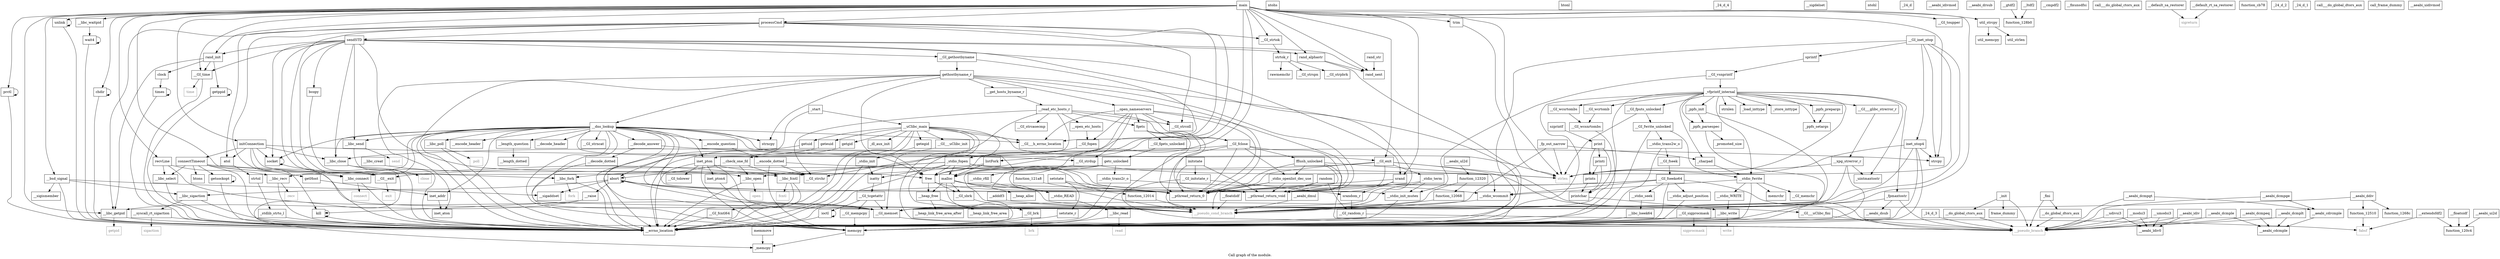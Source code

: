 digraph "Call graph of the module." {
  label="Call graph of the module.";
  node [shape=record];

  Node___GI_initstate_r [label="{__GI_initstate_r}"];
  Node___libc_fcntl [label="{__libc_fcntl}"];
  Node___GI_fcntl64 [label="{__GI_fcntl64}"];
  Node___libc_connect [label="{__libc_connect}"];
  Node_bcopy [label="{bcopy}"];
  Node_getsockopt [label="{getsockopt}"];
  Node___GI__exit [label="{__GI__exit}"];
  Node_chdir [label="{chdir}"];
  Node_memcpy [label="{memcpy}"];
  Node___GI_brk [label="{__GI_brk}"];
  Node___libc_close [label="{__libc_close}"];
  Node___heap_free [label="{__heap_free}"];
  Node_ntohs [label="{ntohs}"];
  Node___libc_fork [label="{__libc_fork}"];
  Node___GI___uClibc_fini [label="{__GI___uClibc_fini}"];
  Node___pthread_return_0 [label="{__pthread_return_0}"];
  Node__24_d_3 [label="{_24_d_3}"];
  Node___libc_recv [label="{__libc_recv}"];
  Node_abort [label="{abort}"];
  Node___libc_getpid [label="{__libc_getpid}"];
  Node_getppid [label="{getppid}"];
  Node_htonl [label="{htonl}"];
  Node___GI_random_r [label="{__GI_random_r}"];
  Node___libc_send [label="{__libc_send}"];
  Node_strcpy [label="{strcpy}"];
  Node___GI_memset [label="{__GI_memset}"];
  Node_socket [label="{socket}"];
  Node_kill [label="{kill}"];
  Node_prctl [label="{prctl}"];
  Node___libc_select [label="{__libc_select}"];
  Node___bsd_signal [label="{__bsd_signal}"];
  Node___GI_time [label="{__GI_time}"];
  Node_unlink [label="{unlink}"];
  Node__24_d_4 [label="{_24_d_4}"];
  Node___sigismember [label="{__sigismember}"];
  Node_htons [label="{htons}"];
  Node_random [label="{random}"];
  Node___libc_waitpid [label="{__libc_waitpid}"];
  Node___libc_write [label="{__libc_write}"];
  Node___sigaddset [label="{__sigaddset}"];
  Node___GI_strtok [label="{__GI_strtok}"];
  Node___GI_strcoll [label="{__GI_strcoll}"];
  Node___sigdelset [label="{__sigdelset}"];
  Node___GI_toupper [label="{__GI_toupper}"];
  Node___errno_location [label="{__errno_location}"];
  Node_srandom_r [label="{srandom_r}"];
  Node_malloc [label="{malloc}"];
  Node_free [label="{free}"];
  Node_strlen [color="gray50", fontcolor="gray50", label="{strlen}"];
  Node___heap_alloc [label="{__heap_alloc}"];
  Node__stdlib_strto_l [label="{_stdlib_strto_l}"];
  Node___GI_exit [label="{__GI_exit}"];
  Node_inet_addr [label="{inet_addr}"];
  Node_setstate [label="{setstate}"];
  Node___GI_gethostbyname [label="{__GI_gethostbyname}"];
  Node_initstate [label="{initstate}"];
  Node___heap_link_free_area [label="{__heap_link_free_area}"];
  Node_clock [label="{clock}"];
  Node_ntohl [label="{ntohl}"];
  Node___heap_link_free_area_after [label="{__heap_link_free_area_after}"];
  Node___GI_strchr [label="{__GI_strchr}"];
  Node_gethostbyname_r [label="{gethostbyname_r}"];
  Node_srand [label="{srand}"];
  Node___GI_strspn [label="{__GI_strspn}"];
  Node___GI_strdup [label="{__GI_strdup}"];
  Node_isatty [label="{isatty}"];
  Node___GI_tcgetattr [label="{__GI_tcgetattr}"];
  Node_inet_pton4 [label="{inet_pton4}"];
  Node_inet_pton [label="{inet_pton}"];
  Node_inet_ntop4 [label="{inet_ntop4}"];
  Node___GI_inet_ntop [label="{__GI_inet_ntop}"];
  Node___encode_header [label="{__encode_header}"];
  Node___decode_header [label="{__decode_header}"];
  Node___encode_question [label="{__encode_question}"];
  Node___length_question [label="{__length_question}"];
  Node___decode_answer [label="{__decode_answer}"];
  Node___open_etc_hosts [label="{__open_etc_hosts}"];
  Node___read_etc_hosts_r [label="{__read_etc_hosts_r}"];
  Node_ioctl [label="{ioctl}"];
  Node___GI_tolower [label="{__GI_tolower}"];
  Node_sprintf [label="{sprintf}"];
  Node___GI_vsnprintf [label="{__GI_vsnprintf}"];
  Node___stdio_WRITE [label="{__stdio_WRITE}"];
  Node__charpad [label="{_charpad}"];
  Node__fp_out_narrow [label="{_fp_out_narrow}"];
  Node__ppfs_init [label="{_ppfs_init}"];
  Node__vfprintf_internal [label="{_vfprintf_internal}"];
  Node__ppfs_prepargs [label="{_ppfs_prepargs}"];
  Node__ppfs_setargs [label="{_ppfs_setargs}"];
  Node__promoted_size [label="{_promoted_size}"];
  Node__ppfs_parsespec [label="{_ppfs_parsespec}"];
  Node_getc_unlocked [label="{getc_unlocked}"];
  Node___GI_fputs_unlocked [label="{__GI_fputs_unlocked}"];
  Node___GI_fwrite_unlocked [label="{__GI_fwrite_unlocked}"];
  Node___GI_mempcpy [label="{__GI_mempcpy}"];
  Node_strnlen [label="{strnlen}"];
  Node___GI___glibc_strerror_r [label="{__GI___glibc_strerror_r}"];
  Node___xpg_strerror_r [label="{__xpg_strerror_r}"];
  Node___GI_strcasecmp [label="{__GI_strcasecmp}"];
  Node___encode_dotted [label="{__encode_dotted}"];
  Node___decode_dotted [label="{__decode_dotted}"];
  Node___length_dotted [label="{__length_dotted}"];
  Node___GI_wcrtomb [label="{__GI_wcrtomb}"];
  Node___GI_wcsrtombs [label="{__GI_wcsrtombs}"];
  Node___GI_wcsnrtombs [label="{__GI_wcsnrtombs}"];
  Node___stdio_READ [label="{__stdio_READ}"];
  Node___stdio_fwrite [label="{__stdio_fwrite}"];
  Node___stdio_rfill [label="{__stdio_rfill}"];
  Node___stdio_trans2r_o [label="{__stdio_trans2r_o}"];
  Node___stdio_trans2w_o [label="{__stdio_trans2w_o}"];
  Node__load_inttype [label="{_load_inttype}"];
  Node__store_inttype [label="{_store_inttype}"];
  Node__uintmaxtostr [label="{_uintmaxtostr}"];
  Node__fpmaxtostr [label="{_fpmaxtostr}"];
  Node__24_d [label="{_24_d}"];
  Node___GI_memchr [label="{__GI_memchr}"];
  Node_memrchr [label="{memrchr}"];
  Node___libc_read [label="{__libc_read}"];
  Node___GI_fseek [label="{__GI_fseek}"];
  Node___GI_fseeko64 [label="{__GI_fseeko64}"];
  Node___stdio_adjust_position [label="{__stdio_adjust_position}"];
  Node___stdio_seek [label="{__stdio_seek}"];
  Node___libc_lseek64 [label="{__libc_lseek64}"];
  Node___aeabi_idiv [label="{__aeabi_idiv}"];
  Node___aeabi_idivmod [label="{__aeabi_idivmod}"];
  Node___modsi3 [label="{__modsi3}"];
  Node___aeabi_drsub [label="{__aeabi_drsub}"];
  Node___aeabi_dsub [label="{__aeabi_dsub}"];
  Node___adddf3 [label="{__adddf3}"];
  Node_function_12014 [label="{function_12014}"];
  Node_function_12068 [label="{function_12068}"];
  Node_function_120c4 [label="{function_120c4}"];
  Node_function_121a8 [label="{function_121a8}"];
  Node___aeabi_ui2d [label="{__aeabi_ui2d}"];
  Node___floatsidf [label="{__floatsidf}"];
  Node___extendsfdf2 [label="{__extendsfdf2}"];
  Node___aeabi_ul2d [label="{__aeabi_ul2d}"];
  Node___floatdidf [label="{__floatdidf}"];
  Node_function_12320 [label="{function_12320}"];
  Node___aeabi_dmul [label="{__aeabi_dmul}"];
  Node_function_12510 [label="{function_12510}"];
  Node_function_1268c [label="{function_1268c}"];
  Node___aeabi_ddiv [label="{__aeabi_ddiv}"];
  Node___gtdf2 [label="{__gtdf2}"];
  Node___ltdf2 [label="{__ltdf2}"];
  Node___cmpdf2 [label="{__cmpdf2}"];
  Node_function_128b0 [label="{function_128b0}"];
  Node___aeabi_cdrcmple [label="{__aeabi_cdrcmple}"];
  Node___aeabi_cdcmple [label="{__aeabi_cdcmple}"];
  Node___aeabi_dcmpeq [label="{__aeabi_dcmpeq}"];
  Node___aeabi_dcmplt [label="{__aeabi_dcmplt}"];
  Node___aeabi_dcmple [label="{__aeabi_dcmple}"];
  Node___aeabi_dcmpge [label="{__aeabi_dcmpge}"];
  Node___aeabi_dcmpgt [label="{__aeabi_dcmpgt}"];
  Node___fixunsdfsi [label="{__fixunsdfsi}"];
  Node___do_global_ctors_aux [label="{__do_global_ctors_aux}"];
  Node_call___do_global_ctors_aux [label="{call___do_global_ctors_aux}"];
  Node__fini [label="{_fini}"];
  Node_fcntl [color="gray50", fontcolor="gray50", label="{fcntl}"];
  Node_exit [color="gray50", fontcolor="gray50", label="{exit}"];
  Node_close [color="gray50", fontcolor="gray50", label="{close}"];
  Node_fork [color="gray50", fontcolor="gray50", label="{fork}"];
  Node_getpid [color="gray50", fontcolor="gray50", label="{getpid}"];
  Node_time [color="gray50", fontcolor="gray50", label="{time}"];
  Node_write [color="gray50", fontcolor="gray50", label="{write}"];
  Node_connect [color="gray50", fontcolor="gray50", label="{connect}"];
  Node_recv [color="gray50", fontcolor="gray50", label="{recv}"];
  Node_send [color="gray50", fontcolor="gray50", label="{send}"];
  Node_sigreturn [color="gray50", fontcolor="gray50", label="{sigreturn}"];
  Node_sigaction [color="gray50", fontcolor="gray50", label="{sigaction}"];
  Node_open [color="gray50", fontcolor="gray50", label="{open}"];
  Node_sigprocmask [color="gray50", fontcolor="gray50", label="{sigprocmask}"];
  Node_brk [color="gray50", fontcolor="gray50", label="{brk}"];
  Node_poll [color="gray50", fontcolor="gray50", label="{poll}"];
  Node_fabsf [color="gray50", fontcolor="gray50", label="{fabsf}"];
  Node___libc_creat [label="{__libc_creat}"];
  Node___GI_sbrk [label="{__GI_sbrk}"];
  Node__dl_aux_init [label="{_dl_aux_init}"];
  Node___GI_sigprocmask [label="{__GI_sigprocmask}"];
  Node_times [label="{times}"];
  Node_wait4 [label="{wait4}"];
  Node___GI___h_errno_location [label="{__GI___h_errno_location}"];
  Node__memcpy [label="{_memcpy}"];
  Node_function_cb78 [label="{function_cb78}"];
  Node_memmove [label="{memmove}"];
  Node_strncpy [label="{strncpy}"];
  Node_strtok_r [label="{strtok_r}"];
  Node___GI_strpbrk [label="{__GI_strpbrk}"];
  Node_inet_aton [label="{inet_aton}"];
  Node___dns_lookup [label="{__dns_lookup}"];
  Node__24_d_2 [label="{_24_d_2}"];
  Node___open_nameservers [label="{__open_nameservers}"];
  Node___get_hosts_byname_r [label="{__get_hosts_byname_r}"];
  Node___raise [label="{__raise}"];
  Node_read [color="gray50", fontcolor="gray50", label="{read}"];
  Node___libc_poll [label="{__libc_poll}"];
  Node___GI_fclose [label="{__GI_fclose}"];
  Node___GI_fopen [label="{__GI_fopen}"];
  Node__stdio_fopen [label="{_stdio_fopen}"];
  Node__24_d_1 [label="{_24_d_1}"];
  Node__stdio_init [label="{_stdio_init}"];
  Node___stdio_init_mutex [label="{__stdio_init_mutex}"];
  Node__stdio_term [label="{_stdio_term}"];
  Node___stdio_wcommit [label="{__stdio_wcommit}"];
  Node_fgets [label="{fgets}"];
  Node__stdio_openlist_dec_use [label="{_stdio_openlist_dec_use}"];
  Node_fflush_unlocked [label="{fflush_unlocked}"];
  Node___GI_fgets_unlocked [label="{__GI_fgets_unlocked}"];
  Node_rawmemchr [label="{rawmemchr}"];
  Node___GI_strncat [label="{__GI_strncat}"];
  Node___pthread_return_void [label="{__pthread_return_void}"];
  Node___check_one_fd [label="{__check_one_fd}"];
  Node___GI___uClibc_init [label="{__GI___uClibc_init}"];
  Node___uClibc_main [label="{__uClibc_main}"];
  Node___libc_sigaction [label="{__libc_sigaction}"];
  Node___default_sa_restorer [label="{__default_sa_restorer}"];
  Node___default_rt_sa_restorer [label="{__default_rt_sa_restorer}"];
  Node___syscall_rt_sigaction [label="{__syscall_rt_sigaction}"];
  Node_getegid [label="{getegid}"];
  Node_geteuid [label="{geteuid}"];
  Node_getgid [label="{getgid}"];
  Node_getuid [label="{getuid}"];
  Node___libc_open [label="{__libc_open}"];
  Node_atol [label="{atol}"];
  Node_strtol [label="{strtol}"];
  Node___pseudo_branch [color="gray50", fontcolor="gray50", label="{__pseudo_branch}"];
  Node___pseudo_cond_branch [color="gray50", fontcolor="gray50", label="{__pseudo_cond_branch}"];
  Node__init [label="{_init}"];
  Node___do_global_dtors_aux [label="{__do_global_dtors_aux}"];
  Node_call___do_global_dtors_aux [label="{call___do_global_dtors_aux}"];
  Node_frame_dummy [label="{frame_dummy}"];
  Node_call_frame_dummy [label="{call_frame_dummy}"];
  Node__start [label="{_start}"];
  Node_rand_init [label="{rand_init}"];
  Node_rand_next [label="{rand_next}"];
  Node_rand_str [label="{rand_str}"];
  Node_rand_alphastr [label="{rand_alphastr}"];
  Node_util_strlen [label="{util_strlen}"];
  Node_util_memcpy [label="{util_memcpy}"];
  Node_util_strcpy [label="{util_strcpy}"];
  Node_printchar [label="{printchar}"];
  Node_prints [label="{prints}"];
  Node_setstate_r [label="{setstate_r}"];
  Node_printi [label="{printi}"];
  Node_print [label="{print}"];
  Node_szprintf [label="{szprintf}"];
  Node_trim [label="{trim}"];
  Node_getHost [label="{getHost}"];
  Node_recvLine [label="{recvLine}"];
  Node_connectTimeout [label="{connectTimeout}"];
  Node_listFork [label="{listFork}"];
  Node_sendSTD [label="{sendSTD}"];
  Node_processCmd [label="{processCmd}"];
  Node_initConnection [label="{initConnection}"];
  Node_main [label="{main}"];
  Node___udivsi3 [label="{__udivsi3}"];
  Node___aeabi_uidivmod [label="{__aeabi_uidivmod}"];
  Node___umodsi3 [label="{__umodsi3}"];
  Node___aeabi_ldiv0 [label="{__aeabi_ldiv0}"];
  Node___GI_initstate_r -> Node___errno_location;
  Node___GI_initstate_r -> Node_srandom_r;
  Node___libc_fcntl -> Node___GI_fcntl64;
  Node___libc_fcntl -> Node___errno_location;
  Node___libc_fcntl -> Node_fcntl;
  Node___GI_fcntl64 -> Node___errno_location;
  Node___libc_connect -> Node___errno_location;
  Node___libc_connect -> Node_connect;
  Node_bcopy -> Node__memcpy;
  Node_getsockopt -> Node_getsockopt;
  Node_getsockopt -> Node___errno_location;
  Node___GI__exit -> Node_exit;
  Node_chdir -> Node_chdir;
  Node_chdir -> Node___errno_location;
  Node_memcpy -> Node__memcpy;
  Node___GI_brk -> Node___errno_location;
  Node___GI_brk -> Node_brk;
  Node___libc_close -> Node___errno_location;
  Node___libc_close -> Node_close;
  Node___heap_free -> Node___heap_link_free_area;
  Node___heap_free -> Node___heap_link_free_area_after;
  Node___libc_fork -> Node___errno_location;
  Node___libc_fork -> Node_fork;
  Node___GI___uClibc_fini -> Node___pseudo_branch;
  Node__24_d_3 -> Node___pseudo_branch;
  Node___libc_recv -> Node___errno_location;
  Node___libc_recv -> Node_recv;
  Node_abort -> Node___pthread_return_0;
  Node_abort -> Node_abort;
  Node_abort -> Node___GI_memset;
  Node_abort -> Node___sigaddset;
  Node_abort -> Node___raise;
  Node_abort -> Node___libc_sigaction;
  Node_abort -> Node___pseudo_cond_branch;
  Node___libc_getpid -> Node___errno_location;
  Node___libc_getpid -> Node_getpid;
  Node_getppid -> Node_getppid;
  Node_getppid -> Node___errno_location;
  Node___GI_random_r -> Node_fabsf;
  Node___libc_send -> Node___errno_location;
  Node___libc_send -> Node_send;
  Node___GI_memset -> Node___pseudo_branch;
  Node_socket -> Node_socket;
  Node_socket -> Node___errno_location;
  Node_kill -> Node_kill;
  Node_kill -> Node___errno_location;
  Node_prctl -> Node_prctl;
  Node_prctl -> Node___errno_location;
  Node___libc_select -> Node___errno_location;
  Node___bsd_signal -> Node___sigismember;
  Node___bsd_signal -> Node___sigaddset;
  Node___bsd_signal -> Node___errno_location;
  Node___bsd_signal -> Node___libc_sigaction;
  Node___GI_time -> Node___errno_location;
  Node___GI_time -> Node_time;
  Node_unlink -> Node_unlink;
  Node_unlink -> Node___errno_location;
  Node_random -> Node___pthread_return_0;
  Node_random -> Node___GI_random_r;
  Node_random -> Node___pthread_return_void;
  Node___libc_waitpid -> Node_wait4;
  Node___libc_write -> Node___errno_location;
  Node___libc_write -> Node_write;
  Node___GI_strtok -> Node_strtok_r;
  Node_srandom_r -> Node___GI_random_r;
  Node_malloc -> Node___heap_free;
  Node_malloc -> Node___pthread_return_0;
  Node_malloc -> Node___errno_location;
  Node_malloc -> Node___heap_alloc;
  Node_malloc -> Node___GI_sbrk;
  Node_malloc -> Node___pseudo_cond_branch;
  Node_free -> Node___heap_free;
  Node_free -> Node___pthread_return_0;
  Node_free -> Node___GI_sbrk;
  Node__stdlib_strto_l -> Node___errno_location;
  Node___GI_exit -> Node___GI__exit;
  Node___GI_exit -> Node___GI___uClibc_fini;
  Node___GI_exit -> Node___pthread_return_0;
  Node___GI_exit -> Node__stdio_term;
  Node___GI_exit -> Node___pthread_return_void;
  Node___GI_exit -> Node___pseudo_branch;
  Node_inet_addr -> Node_inet_aton;
  Node_setstate -> Node___pthread_return_0;
  Node_setstate -> Node___pthread_return_void;
  Node_setstate -> Node_setstate_r;
  Node___GI_gethostbyname -> Node_gethostbyname_r;
  Node___GI_gethostbyname -> Node___GI___h_errno_location;
  Node_initstate -> Node___GI_initstate_r;
  Node_initstate -> Node___pthread_return_0;
  Node_initstate -> Node___pthread_return_void;
  Node_clock -> Node_times;
  Node_gethostbyname_r -> Node_memcpy;
  Node_gethostbyname_r -> Node___pthread_return_0;
  Node_gethostbyname_r -> Node___errno_location;
  Node_gethostbyname_r -> Node_free;
  Node_gethostbyname_r -> Node_strncpy;
  Node_gethostbyname_r -> Node_inet_aton;
  Node_gethostbyname_r -> Node___dns_lookup;
  Node_gethostbyname_r -> Node___open_nameservers;
  Node_gethostbyname_r -> Node___get_hosts_byname_r;
  Node_gethostbyname_r -> Node___pthread_return_void;
  Node_srand -> Node___pthread_return_0;
  Node_srand -> Node_srandom_r;
  Node_srand -> Node___pthread_return_void;
  Node___GI_strdup -> Node_malloc;
  Node___GI_strdup -> Node_strlen;
  Node___GI_strdup -> Node___pseudo_cond_branch;
  Node_isatty -> Node___GI_tcgetattr;
  Node___GI_tcgetattr -> Node___GI_memset;
  Node___GI_tcgetattr -> Node_ioctl;
  Node___GI_tcgetattr -> Node___GI_mempcpy;
  Node_inet_pton4 -> Node_memcpy;
  Node_inet_pton -> Node_memcpy;
  Node_inet_pton -> Node___GI_memset;
  Node_inet_pton -> Node___errno_location;
  Node_inet_pton -> Node___GI_strchr;
  Node_inet_pton -> Node_inet_pton4;
  Node_inet_pton -> Node___GI_tolower;
  Node_inet_ntop4 -> Node_memcpy;
  Node_inet_ntop4 -> Node_strcpy;
  Node_inet_ntop4 -> Node___GI_memset;
  Node_inet_ntop4 -> Node___errno_location;
  Node_inet_ntop4 -> Node_strlen;
  Node___GI_inet_ntop -> Node_strcpy;
  Node___GI_inet_ntop -> Node___GI_memset;
  Node___GI_inet_ntop -> Node___errno_location;
  Node___GI_inet_ntop -> Node_strlen;
  Node___GI_inet_ntop -> Node_inet_ntop4;
  Node___GI_inet_ntop -> Node_sprintf;
  Node___encode_question -> Node___encode_dotted;
  Node___length_question -> Node___length_dotted;
  Node___decode_answer -> Node___GI_strdup;
  Node___decode_answer -> Node___decode_dotted;
  Node___open_etc_hosts -> Node___GI_fopen;
  Node___read_etc_hosts_r -> Node___GI_strcoll;
  Node___read_etc_hosts_r -> Node___errno_location;
  Node___read_etc_hosts_r -> Node___GI_strchr;
  Node___read_etc_hosts_r -> Node_inet_pton;
  Node___read_etc_hosts_r -> Node___open_etc_hosts;
  Node___read_etc_hosts_r -> Node___GI_strcasecmp;
  Node___read_etc_hosts_r -> Node___GI_fclose;
  Node___read_etc_hosts_r -> Node_fgets;
  Node_ioctl -> Node___errno_location;
  Node_ioctl -> Node_ioctl;
  Node_sprintf -> Node___GI_vsnprintf;
  Node___GI_vsnprintf -> Node__vfprintf_internal;
  Node___GI_vsnprintf -> Node___stdio_init_mutex;
  Node___stdio_WRITE -> Node___libc_write;
  Node__charpad -> Node___stdio_fwrite;
  Node__fp_out_narrow -> Node_strlen;
  Node__fp_out_narrow -> Node__charpad;
  Node__fp_out_narrow -> Node___pseudo_cond_branch;
  Node__ppfs_init -> Node___GI_memset;
  Node__ppfs_init -> Node__ppfs_parsespec;
  Node__vfprintf_internal -> Node___errno_location;
  Node__vfprintf_internal -> Node_strlen;
  Node__vfprintf_internal -> Node__charpad;
  Node__vfprintf_internal -> Node__ppfs_init;
  Node__vfprintf_internal -> Node__ppfs_prepargs;
  Node__vfprintf_internal -> Node__ppfs_setargs;
  Node__vfprintf_internal -> Node__ppfs_parsespec;
  Node__vfprintf_internal -> Node___GI_fputs_unlocked;
  Node__vfprintf_internal -> Node_strnlen;
  Node__vfprintf_internal -> Node___GI___glibc_strerror_r;
  Node__vfprintf_internal -> Node___GI_wcrtomb;
  Node__vfprintf_internal -> Node___GI_wcsrtombs;
  Node__vfprintf_internal -> Node___stdio_fwrite;
  Node__vfprintf_internal -> Node__load_inttype;
  Node__vfprintf_internal -> Node__store_inttype;
  Node__vfprintf_internal -> Node__uintmaxtostr;
  Node__vfprintf_internal -> Node__fpmaxtostr;
  Node__vfprintf_internal -> Node___pseudo_cond_branch;
  Node__ppfs_prepargs -> Node__ppfs_setargs;
  Node__ppfs_parsespec -> Node_memcpy;
  Node__ppfs_parsespec -> Node__promoted_size;
  Node_getc_unlocked -> Node___stdio_READ;
  Node_getc_unlocked -> Node___stdio_rfill;
  Node_getc_unlocked -> Node___stdio_trans2r_o;
  Node_getc_unlocked -> Node___pseudo_cond_branch;
  Node___GI_fputs_unlocked -> Node_strlen;
  Node___GI_fputs_unlocked -> Node___GI_fwrite_unlocked;
  Node___GI_fwrite_unlocked -> Node___errno_location;
  Node___GI_fwrite_unlocked -> Node___stdio_fwrite;
  Node___GI_fwrite_unlocked -> Node___stdio_trans2w_o;
  Node___GI_mempcpy -> Node_memcpy;
  Node___GI___glibc_strerror_r -> Node___xpg_strerror_r;
  Node___xpg_strerror_r -> Node_memcpy;
  Node___xpg_strerror_r -> Node___errno_location;
  Node___xpg_strerror_r -> Node_strlen;
  Node___xpg_strerror_r -> Node__uintmaxtostr;
  Node___encode_dotted -> Node_memcpy;
  Node___encode_dotted -> Node_strlen;
  Node___encode_dotted -> Node___GI_strchr;
  Node___decode_dotted -> Node_memcpy;
  Node___GI_wcrtomb -> Node___GI_wcsnrtombs;
  Node___GI_wcsrtombs -> Node___GI_wcsnrtombs;
  Node___GI_wcsnrtombs -> Node___errno_location;
  Node___stdio_READ -> Node___libc_read;
  Node___stdio_fwrite -> Node_memcpy;
  Node___stdio_fwrite -> Node___stdio_WRITE;
  Node___stdio_fwrite -> Node___GI_memchr;
  Node___stdio_fwrite -> Node_memrchr;
  Node___stdio_fwrite -> Node___stdio_wcommit;
  Node___stdio_rfill -> Node___stdio_READ;
  Node___stdio_trans2r_o -> Node___errno_location;
  Node___stdio_trans2r_o -> Node___stdio_wcommit;
  Node___stdio_trans2w_o -> Node___errno_location;
  Node___stdio_trans2w_o -> Node___GI_fseek;
  Node__fpmaxtostr -> Node___GI_memset;
  Node__fpmaxtostr -> Node___aeabi_dsub;
  Node__fpmaxtostr -> Node___pseudo_branch;
  Node___libc_read -> Node___errno_location;
  Node___libc_read -> Node_read;
  Node___GI_fseek -> Node___GI_fseeko64;
  Node___GI_fseeko64 -> Node___pthread_return_0;
  Node___GI_fseeko64 -> Node___errno_location;
  Node___GI_fseeko64 -> Node___stdio_adjust_position;
  Node___GI_fseeko64 -> Node___stdio_seek;
  Node___GI_fseeko64 -> Node___stdio_wcommit;
  Node___GI_fseeko64 -> Node___pthread_return_void;
  Node___GI_fseeko64 -> Node___pseudo_branch;
  Node___stdio_adjust_position -> Node___errno_location;
  Node___stdio_seek -> Node___libc_lseek64;
  Node___libc_lseek64 -> Node___errno_location;
  Node___aeabi_idiv -> Node___pseudo_branch;
  Node___aeabi_idiv -> Node___aeabi_ldiv0;
  Node___modsi3 -> Node___pseudo_branch;
  Node___modsi3 -> Node___aeabi_ldiv0;
  Node___adddf3 -> Node___pseudo_cond_branch;
  Node_function_12014 -> Node___pseudo_cond_branch;
  Node_function_12068 -> Node___pseudo_cond_branch;
  Node_function_121a8 -> Node_function_12014;
  Node___aeabi_ui2d -> Node_function_120c4;
  Node___floatsidf -> Node_function_120c4;
  Node___extendsfdf2 -> Node_function_120c4;
  Node___extendsfdf2 -> Node_fabsf;
  Node___aeabi_ul2d -> Node_function_12320;
  Node___floatdidf -> Node___pseudo_cond_branch;
  Node_function_12320 -> Node_function_12068;
  Node_function_12320 -> Node___pseudo_cond_branch;
  Node___aeabi_dmul -> Node___pseudo_cond_branch;
  Node_function_12510 -> Node_fabsf;
  Node___aeabi_ddiv -> Node_function_12510;
  Node___aeabi_ddiv -> Node_function_1268c;
  Node___aeabi_ddiv -> Node___pseudo_cond_branch;
  Node___gtdf2 -> Node_function_128b0;
  Node___ltdf2 -> Node_function_128b0;
  Node___aeabi_cdrcmple -> Node___aeabi_cdcmple;
  Node___aeabi_dcmpeq -> Node___aeabi_cdcmple;
  Node___aeabi_dcmpeq -> Node___pseudo_branch;
  Node___aeabi_dcmplt -> Node___aeabi_cdcmple;
  Node___aeabi_dcmplt -> Node___pseudo_branch;
  Node___aeabi_dcmple -> Node___aeabi_cdcmple;
  Node___aeabi_dcmple -> Node___pseudo_branch;
  Node___aeabi_dcmpge -> Node___aeabi_cdrcmple;
  Node___aeabi_dcmpge -> Node___pseudo_branch;
  Node___aeabi_dcmpgt -> Node___aeabi_cdrcmple;
  Node___aeabi_dcmpgt -> Node___pseudo_branch;
  Node___do_global_ctors_aux -> Node___pseudo_branch;
  Node__fini -> Node___pseudo_branch;
  Node__fini -> Node___do_global_dtors_aux;
  Node___libc_creat -> Node___libc_open;
  Node___GI_sbrk -> Node___GI_brk;
  Node___GI_sigprocmask -> Node___errno_location;
  Node___GI_sigprocmask -> Node_sigprocmask;
  Node_times -> Node___errno_location;
  Node_times -> Node_times;
  Node_wait4 -> Node___errno_location;
  Node_wait4 -> Node_wait4;
  Node_memmove -> Node__memcpy;
  Node_strtok_r -> Node___GI_strspn;
  Node_strtok_r -> Node___GI_strpbrk;
  Node_strtok_r -> Node_rawmemchr;
  Node___dns_lookup -> Node___libc_connect;
  Node___dns_lookup -> Node_memcpy;
  Node___dns_lookup -> Node___libc_close;
  Node___dns_lookup -> Node___pthread_return_0;
  Node___dns_lookup -> Node___libc_recv;
  Node___dns_lookup -> Node___libc_send;
  Node___dns_lookup -> Node___GI_memset;
  Node___dns_lookup -> Node_socket;
  Node___dns_lookup -> Node___errno_location;
  Node___dns_lookup -> Node_malloc;
  Node___dns_lookup -> Node_free;
  Node___dns_lookup -> Node_strlen;
  Node___dns_lookup -> Node_inet_addr;
  Node___dns_lookup -> Node_inet_pton;
  Node___dns_lookup -> Node___encode_header;
  Node___dns_lookup -> Node___decode_header;
  Node___dns_lookup -> Node___encode_question;
  Node___dns_lookup -> Node___length_question;
  Node___dns_lookup -> Node___decode_answer;
  Node___dns_lookup -> Node___GI___h_errno_location;
  Node___dns_lookup -> Node_strncpy;
  Node___dns_lookup -> Node___libc_poll;
  Node___dns_lookup -> Node___GI_strncat;
  Node___dns_lookup -> Node___pthread_return_void;
  Node___dns_lookup -> Node___pseudo_cond_branch;
  Node___open_nameservers -> Node___pthread_return_0;
  Node___open_nameservers -> Node___GI_strcoll;
  Node___open_nameservers -> Node_free;
  Node___open_nameservers -> Node___GI_strdup;
  Node___open_nameservers -> Node___GI___h_errno_location;
  Node___open_nameservers -> Node___GI_fclose;
  Node___open_nameservers -> Node___GI_fopen;
  Node___open_nameservers -> Node_fgets;
  Node___open_nameservers -> Node___pthread_return_void;
  Node___get_hosts_byname_r -> Node___read_etc_hosts_r;
  Node___raise -> Node___libc_getpid;
  Node___raise -> Node_kill;
  Node___libc_poll -> Node___errno_location;
  Node___libc_poll -> Node_poll;
  Node___GI_fclose -> Node___libc_close;
  Node___GI_fclose -> Node___pthread_return_0;
  Node___GI_fclose -> Node__stdio_openlist_dec_use;
  Node___GI_fclose -> Node_fflush_unlocked;
  Node___GI_fclose -> Node___pthread_return_void;
  Node___GI_fclose -> Node___pseudo_cond_branch;
  Node___GI_fopen -> Node__stdio_fopen;
  Node__stdio_fopen -> Node___libc_fcntl;
  Node__stdio_fopen -> Node___pthread_return_0;
  Node__stdio_fopen -> Node___errno_location;
  Node__stdio_fopen -> Node_malloc;
  Node__stdio_fopen -> Node_free;
  Node__stdio_fopen -> Node_isatty;
  Node__stdio_fopen -> Node___stdio_init_mutex;
  Node__stdio_fopen -> Node___pthread_return_void;
  Node__stdio_fopen -> Node___libc_open;
  Node__stdio_init -> Node___errno_location;
  Node__stdio_init -> Node_isatty;
  Node___stdio_init_mutex -> Node_memcpy;
  Node__stdio_term -> Node___pthread_return_0;
  Node__stdio_term -> Node___stdio_init_mutex;
  Node__stdio_term -> Node___pseudo_cond_branch;
  Node___stdio_wcommit -> Node___pseudo_cond_branch;
  Node_fgets -> Node___pthread_return_0;
  Node_fgets -> Node___GI_fgets_unlocked;
  Node_fgets -> Node___pthread_return_void;
  Node_fgets -> Node___pseudo_branch;
  Node__stdio_openlist_dec_use -> Node___pthread_return_0;
  Node__stdio_openlist_dec_use -> Node___pthread_return_void;
  Node__stdio_openlist_dec_use -> Node___pseudo_cond_branch;
  Node_fflush_unlocked -> Node___pthread_return_0;
  Node_fflush_unlocked -> Node___stdio_wcommit;
  Node_fflush_unlocked -> Node__stdio_openlist_dec_use;
  Node_fflush_unlocked -> Node___pthread_return_void;
  Node_fflush_unlocked -> Node___pseudo_branch;
  Node___GI_fgets_unlocked -> Node_getc_unlocked;
  Node___check_one_fd -> Node___libc_fcntl;
  Node___check_one_fd -> Node_abort;
  Node___check_one_fd -> Node___libc_open;
  Node___GI___uClibc_init -> Node__stdio_init;
  Node___uClibc_main -> Node___GI_memset;
  Node___uClibc_main -> Node___errno_location;
  Node___uClibc_main -> Node___GI_exit;
  Node___uClibc_main -> Node__dl_aux_init;
  Node___uClibc_main -> Node___GI___h_errno_location;
  Node___uClibc_main -> Node___check_one_fd;
  Node___uClibc_main -> Node___GI___uClibc_init;
  Node___uClibc_main -> Node_getegid;
  Node___uClibc_main -> Node_geteuid;
  Node___uClibc_main -> Node_getgid;
  Node___uClibc_main -> Node_getuid;
  Node___uClibc_main -> Node___pseudo_branch;
  Node___uClibc_main -> Node___pseudo_cond_branch;
  Node___libc_sigaction -> Node_memcpy;
  Node___libc_sigaction -> Node___syscall_rt_sigaction;
  Node___default_sa_restorer -> Node_sigreturn;
  Node___default_rt_sa_restorer -> Node_sigreturn;
  Node___syscall_rt_sigaction -> Node___errno_location;
  Node___syscall_rt_sigaction -> Node_sigaction;
  Node_getegid -> Node___errno_location;
  Node_geteuid -> Node___errno_location;
  Node_getgid -> Node___errno_location;
  Node_getuid -> Node___errno_location;
  Node___libc_open -> Node___errno_location;
  Node___libc_open -> Node_open;
  Node_atol -> Node_strtol;
  Node_strtol -> Node__stdlib_strto_l;
  Node__init -> Node___do_global_ctors_aux;
  Node__init -> Node___pseudo_branch;
  Node__init -> Node_frame_dummy;
  Node___do_global_dtors_aux -> Node___pseudo_branch;
  Node__start -> Node_abort;
  Node__start -> Node___uClibc_main;
  Node_rand_init -> Node___libc_getpid;
  Node_rand_init -> Node_getppid;
  Node_rand_init -> Node___GI_time;
  Node_rand_init -> Node_clock;
  Node_rand_str -> Node_rand_next;
  Node_rand_alphastr -> Node_memcpy;
  Node_rand_alphastr -> Node_rand_next;
  Node_util_strcpy -> Node_util_strlen;
  Node_util_strcpy -> Node_util_memcpy;
  Node_printchar -> Node___libc_write;
  Node_prints -> Node_printchar;
  Node_setstate_r -> Node___errno_location;
  Node_printi -> Node_printchar;
  Node_printi -> Node_prints;
  Node_print -> Node_printchar;
  Node_print -> Node_prints;
  Node_print -> Node_printi;
  Node_szprintf -> Node_print;
  Node_trim -> Node_strlen;
  Node_getHost -> Node_inet_addr;
  Node_recvLine -> Node___libc_recv;
  Node_recvLine -> Node___GI_memset;
  Node_recvLine -> Node___libc_select;
  Node_connectTimeout -> Node___libc_fcntl;
  Node_connectTimeout -> Node___libc_connect;
  Node_connectTimeout -> Node_getsockopt;
  Node_connectTimeout -> Node___libc_select;
  Node_connectTimeout -> Node_htons;
  Node_connectTimeout -> Node___errno_location;
  Node_connectTimeout -> Node_getHost;
  Node_listFork -> Node___libc_fork;
  Node_listFork -> Node_malloc;
  Node_listFork -> Node_free;
  Node_sendSTD -> Node___libc_connect;
  Node_sendSTD -> Node_bcopy;
  Node_sendSTD -> Node___GI__exit;
  Node_sendSTD -> Node___libc_close;
  Node_sendSTD -> Node___libc_send;
  Node_sendSTD -> Node___GI_memset;
  Node_sendSTD -> Node_socket;
  Node_sendSTD -> Node___GI_time;
  Node_sendSTD -> Node_free;
  Node_sendSTD -> Node___GI_gethostbyname;
  Node_sendSTD -> Node_srand;
  Node_sendSTD -> Node_rand_init;
  Node_sendSTD -> Node_rand_next;
  Node_sendSTD -> Node_rand_alphastr;
  Node_processCmd -> Node___GI__exit;
  Node_processCmd -> Node___libc_getpid;
  Node_processCmd -> Node_kill;
  Node_processCmd -> Node___GI_strtok;
  Node_processCmd -> Node___GI_strcoll;
  Node_processCmd -> Node___GI_strchr;
  Node_processCmd -> Node_atol;
  Node_processCmd -> Node_listFork;
  Node_processCmd -> Node_sendSTD;
  Node_initConnection -> Node___libc_close;
  Node_initConnection -> Node_strcpy;
  Node_initConnection -> Node___GI_memset;
  Node_initConnection -> Node_socket;
  Node_initConnection -> Node___GI_strchr;
  Node_initConnection -> Node_atol;
  Node_initConnection -> Node_connectTimeout;
  Node_main -> Node_chdir;
  Node_main -> Node___libc_fork;
  Node_main -> Node___libc_getpid;
  Node_main -> Node_strcpy;
  Node_main -> Node___GI_memset;
  Node_main -> Node_prctl;
  Node_main -> Node___bsd_signal;
  Node_main -> Node___GI_time;
  Node_main -> Node_unlink;
  Node_main -> Node___libc_waitpid;
  Node_main -> Node___GI_strtok;
  Node_main -> Node___GI_toupper;
  Node_main -> Node_malloc;
  Node_main -> Node_free;
  Node_main -> Node_strlen;
  Node_main -> Node___GI_exit;
  Node_main -> Node_srand;
  Node_main -> Node_rand_init;
  Node_main -> Node_rand_next;
  Node_main -> Node_rand_alphastr;
  Node_main -> Node_util_strcpy;
  Node_main -> Node_trim;
  Node_main -> Node_recvLine;
  Node_main -> Node_processCmd;
  Node_main -> Node_initConnection;
  Node___udivsi3 -> Node___pseudo_branch;
  Node___udivsi3 -> Node___aeabi_ldiv0;
  Node___umodsi3 -> Node___pseudo_branch;
  Node___umodsi3 -> Node___aeabi_ldiv0;
}
